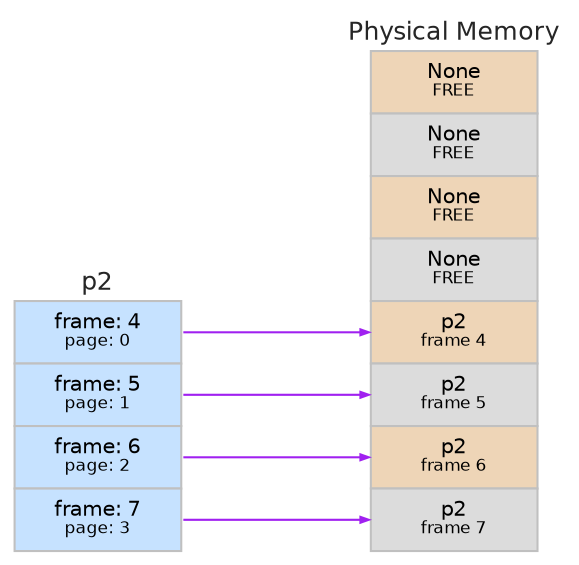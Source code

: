 digraph "memsim/graphs/paged0.json" {
	graph [fontname=Helvetica rankdir=LR ranksep=1.0]
	node [fontname=Helvetica fontsize=8 margin="0.04 0.04" shape=none width=0.4]
	edge [arrowsize=0.4]
	p2:0 -> physmem:4 [color=purple]
	p2:1 -> physmem:5 [color=purple]
	p2:2 -> physmem:6 [color=purple]
	p2:3 -> physmem:7 [color=purple]
	subgraph left {
		physmem [label=<<table border="0.1" cellborder="1" cellspacing="0"><TR><TD border="0.0" ><font face="helvetica" color="grey15" point-size="12">Physical Memory</font></TD></TR><tr><td align="text" color="grey" bgcolor="bisque2" height="30" fixedsize="true" width="80" port="0"><font point-size="10">None</font><br></br><font point-size="8">FREE</font></td></tr><tr><td align="text" color="grey" bgcolor="gainsboro" height="30" fixedsize="true" width="80" port="1"><font point-size="10">None</font><br></br><font point-size="8">FREE</font></td></tr><tr><td align="text" color="grey" bgcolor="bisque2" height="30" fixedsize="true" width="80" port="2"><font point-size="10">None</font><br></br><font point-size="8">FREE</font></td></tr><tr><td align="text" color="grey" bgcolor="gainsboro" height="30" fixedsize="true" width="80" port="3"><font point-size="10">None</font><br></br><font point-size="8">FREE</font></td></tr><tr><td align="text" color="grey" bgcolor="bisque2" height="30" fixedsize="true" width="80" port="4"><font point-size="10">p2</font><br></br><font point-size="8">frame 4</font></td></tr><tr><td align="text" color="grey" bgcolor="gainsboro" height="30" fixedsize="true" width="80" port="5"><font point-size="10">p2</font><br></br><font point-size="8">frame 5</font></td></tr><tr><td align="text" color="grey" bgcolor="bisque2" height="30" fixedsize="true" width="80" port="6"><font point-size="10">p2</font><br></br><font point-size="8">frame 6</font></td></tr><tr><td align="text" color="grey" bgcolor="gainsboro" height="30" fixedsize="true" width="80" port="7"><font point-size="10">p2</font><br></br><font point-size="8">frame 7</font></td></tr></table>>]
		rank=sink
	}
	subgraph right {
		p2 [label=<<table border="0.1" cellborder="1" cellspacing="0"><TR><TD border="0.0" ><font face="helvetica" color="grey15" point-size="12">p2</font></TD></TR><tr><td align="text" color="grey" bgcolor="slategray1" height="30" fixedsize="true" width="80" port="0"><font point-size="10">frame: 4</font><br></br><font point-size="8">page: 0</font></td></tr><tr><td align="text" color="grey" bgcolor="slategray1" height="30" fixedsize="true" width="80" port="1"><font point-size="10">frame: 5</font><br></br><font point-size="8">page: 1</font></td></tr><tr><td align="text" color="grey" bgcolor="slategray1" height="30" fixedsize="true" width="80" port="2"><font point-size="10">frame: 6</font><br></br><font point-size="8">page: 2</font></td></tr><tr><td align="text" color="grey" bgcolor="slategray1" height="30" fixedsize="true" width="80" port="3"><font point-size="10">frame: 7</font><br></br><font point-size="8">page: 3</font></td></tr></table>>]
		rank=source
	}
}
